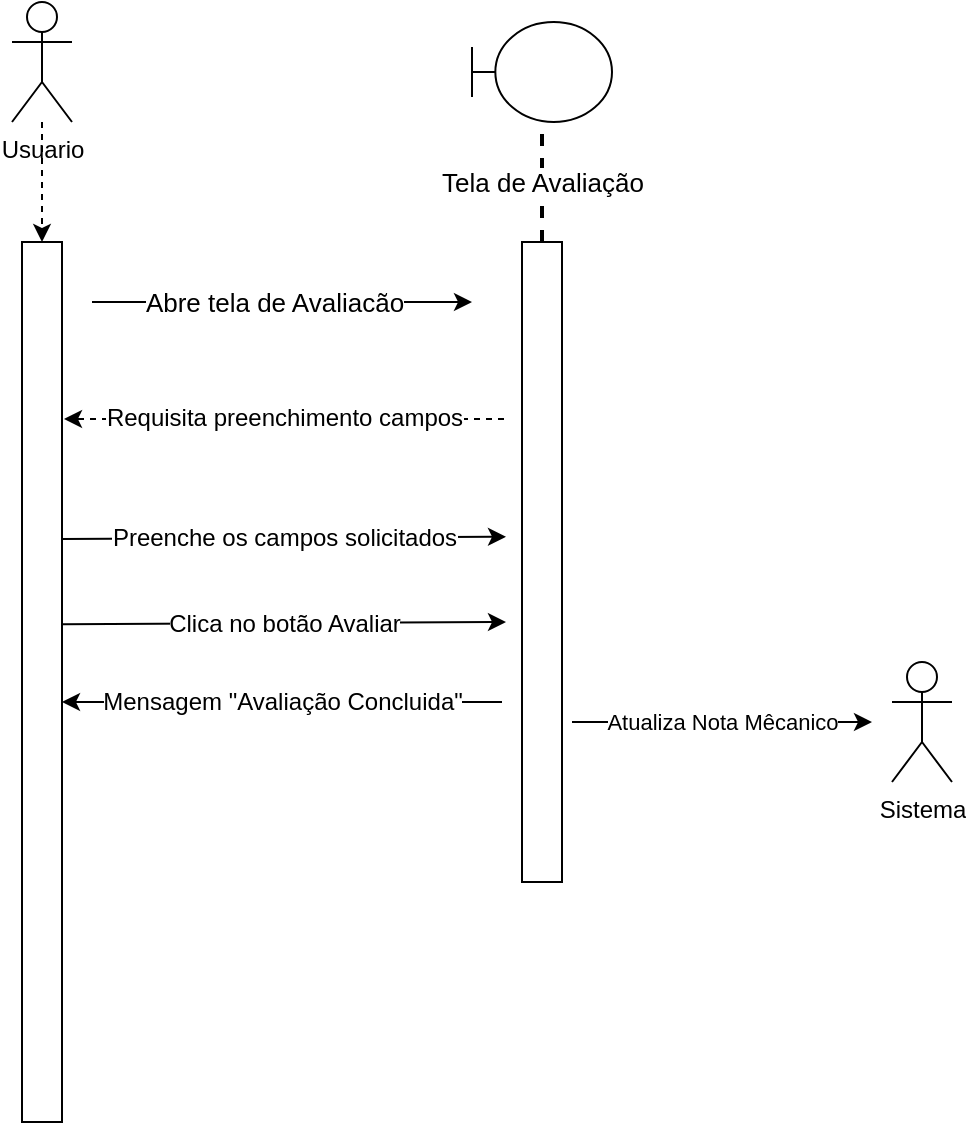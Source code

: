 <mxfile version="16.5.1" type="device"><diagram id="d1NpX-BI12yZVvkKLlf7" name="Página-1"><mxGraphModel dx="1102" dy="865" grid="1" gridSize="10" guides="1" tooltips="1" connect="1" arrows="1" fold="1" page="1" pageScale="1" pageWidth="827" pageHeight="1169" math="0" shadow="0"><root><mxCell id="0"/><mxCell id="1" parent="0"/><mxCell id="18HNPzsmvpXSOCWKOy9j-1" value="" style="rounded=0;whiteSpace=wrap;html=1;" vertex="1" parent="1"><mxGeometry x="75" y="180" width="20" height="440" as="geometry"/></mxCell><mxCell id="18HNPzsmvpXSOCWKOy9j-2" style="edgeStyle=orthogonalEdgeStyle;rounded=0;orthogonalLoop=1;jettySize=auto;html=1;dashed=1;entryX=0.5;entryY=0;entryDx=0;entryDy=0;" edge="1" parent="1" source="18HNPzsmvpXSOCWKOy9j-3"><mxGeometry relative="1" as="geometry"><mxPoint x="85" y="180" as="targetPoint"/></mxGeometry></mxCell><mxCell id="18HNPzsmvpXSOCWKOy9j-3" value="Usuario" style="shape=umlActor;verticalLabelPosition=bottom;verticalAlign=top;html=1;outlineConnect=0;" vertex="1" parent="1"><mxGeometry x="70" y="60" width="30" height="60" as="geometry"/></mxCell><mxCell id="18HNPzsmvpXSOCWKOy9j-4" value="" style="rounded=0;whiteSpace=wrap;html=1;" vertex="1" parent="1"><mxGeometry x="325" y="180" width="20" height="320" as="geometry"/></mxCell><mxCell id="18HNPzsmvpXSOCWKOy9j-5" value="" style="shape=umlBoundary;whiteSpace=wrap;html=1;fontSize=13;" vertex="1" parent="1"><mxGeometry x="300" y="70" width="70" height="50" as="geometry"/></mxCell><mxCell id="18HNPzsmvpXSOCWKOy9j-6" value="Tela de Avaliação" style="endArrow=none;dashed=1;html=1;strokeWidth=2;rounded=0;fontSize=13;exitX=0.5;exitY=0;exitDx=0;exitDy=0;" edge="1" parent="1" source="18HNPzsmvpXSOCWKOy9j-4" target="18HNPzsmvpXSOCWKOy9j-5"><mxGeometry width="50" height="50" relative="1" as="geometry"><mxPoint x="95" y="430" as="sourcePoint"/><mxPoint x="175" y="130" as="targetPoint"/></mxGeometry></mxCell><mxCell id="18HNPzsmvpXSOCWKOy9j-7" value="" style="endArrow=classic;html=1;rounded=0;fontSize=13;" edge="1" parent="1"><mxGeometry width="50" height="50" relative="1" as="geometry"><mxPoint x="110" y="210" as="sourcePoint"/><mxPoint x="300" y="210" as="targetPoint"/></mxGeometry></mxCell><mxCell id="18HNPzsmvpXSOCWKOy9j-8" value="Abre tela de Avaliacão" style="edgeLabel;html=1;align=center;verticalAlign=middle;resizable=0;points=[];fontSize=13;" vertex="1" connectable="0" parent="18HNPzsmvpXSOCWKOy9j-7"><mxGeometry x="-0.144" y="-4" relative="1" as="geometry"><mxPoint x="9" y="-4" as="offset"/></mxGeometry></mxCell><mxCell id="18HNPzsmvpXSOCWKOy9j-9" value="Requisita preenchimento campos" style="endArrow=classic;html=1;rounded=0;dashed=1;fontSize=12;entryX=1.05;entryY=0.424;entryDx=0;entryDy=0;entryPerimeter=0;exitX=0.05;exitY=0.1;exitDx=0;exitDy=0;exitPerimeter=0;" edge="1" parent="1"><mxGeometry width="50" height="50" relative="1" as="geometry"><mxPoint x="316" y="268.49" as="sourcePoint"/><mxPoint x="96" y="268.49" as="targetPoint"/></mxGeometry></mxCell><mxCell id="18HNPzsmvpXSOCWKOy9j-10" value="Preenche os campos solicitados" style="endArrow=classic;html=1;rounded=0;fontSize=12;exitX=1;exitY=0.544;exitDx=0;exitDy=0;exitPerimeter=0;entryX=0.1;entryY=0.284;entryDx=0;entryDy=0;entryPerimeter=0;" edge="1" parent="1"><mxGeometry width="50" height="50" relative="1" as="geometry"><mxPoint x="95" y="328.49" as="sourcePoint"/><mxPoint x="317" y="327.37" as="targetPoint"/></mxGeometry></mxCell><mxCell id="18HNPzsmvpXSOCWKOy9j-12" value="Clica no botão Avaliar" style="endArrow=classic;html=1;rounded=0;fontSize=12;exitX=1;exitY=0.544;exitDx=0;exitDy=0;exitPerimeter=0;entryX=0.1;entryY=0.284;entryDx=0;entryDy=0;entryPerimeter=0;" edge="1" parent="1"><mxGeometry width="50" height="50" relative="1" as="geometry"><mxPoint x="95" y="371.12" as="sourcePoint"/><mxPoint x="317" y="370.0" as="targetPoint"/></mxGeometry></mxCell><mxCell id="18HNPzsmvpXSOCWKOy9j-13" value="Mensagem &quot;Avaliação Concluida&quot;" style="endArrow=classic;html=1;rounded=0;fontSize=12;entryX=1.05;entryY=0.424;entryDx=0;entryDy=0;entryPerimeter=0;exitX=0.05;exitY=0.1;exitDx=0;exitDy=0;exitPerimeter=0;" edge="1" parent="1"><mxGeometry width="50" height="50" relative="1" as="geometry"><mxPoint x="315" y="410" as="sourcePoint"/><mxPoint x="95" y="410" as="targetPoint"/></mxGeometry></mxCell><mxCell id="18HNPzsmvpXSOCWKOy9j-15" value="Sistema" style="shape=umlActor;verticalLabelPosition=bottom;verticalAlign=top;html=1;outlineConnect=0;" vertex="1" parent="1"><mxGeometry x="510" y="390" width="30" height="60" as="geometry"/></mxCell><mxCell id="18HNPzsmvpXSOCWKOy9j-16" value="Atualiza Nota Mêcanico" style="endArrow=classic;html=1;rounded=0;" edge="1" parent="1"><mxGeometry width="50" height="50" relative="1" as="geometry"><mxPoint x="350" y="420" as="sourcePoint"/><mxPoint x="500" y="420" as="targetPoint"/></mxGeometry></mxCell></root></mxGraphModel></diagram></mxfile>